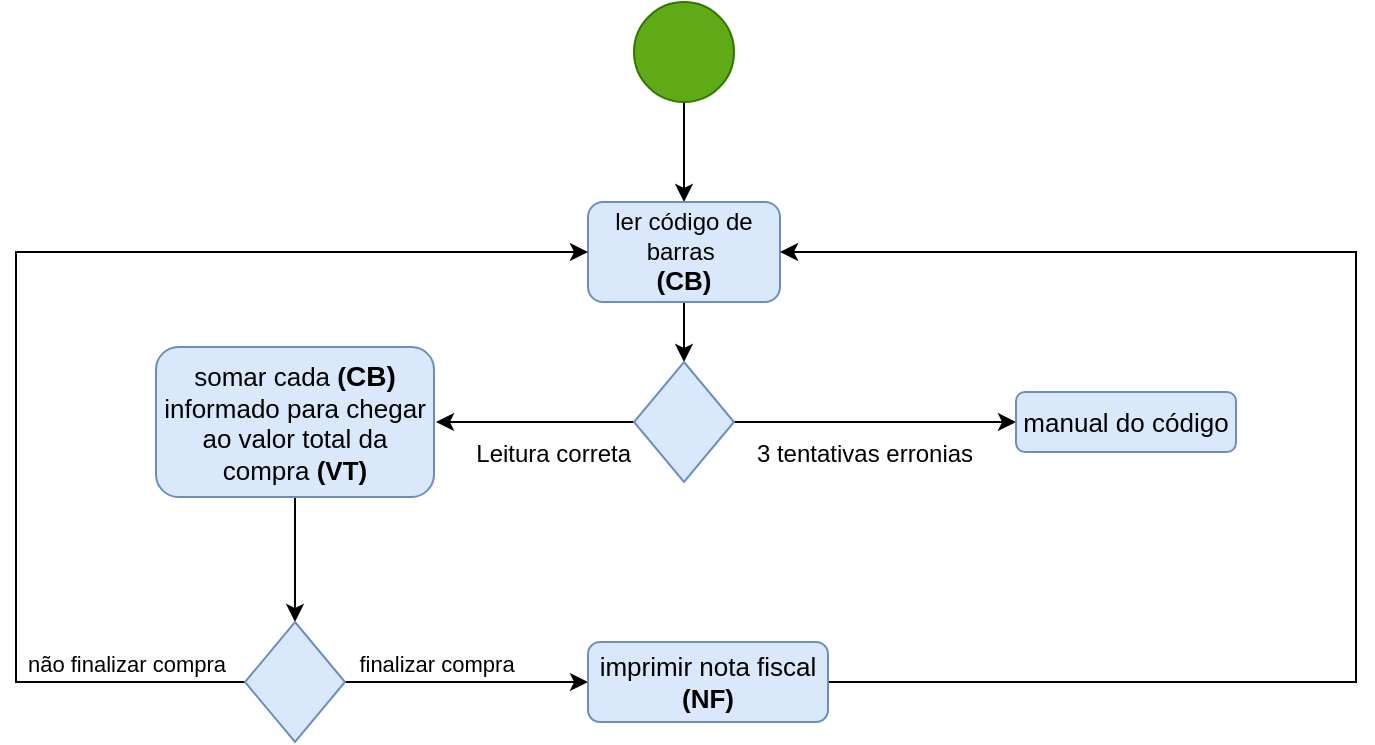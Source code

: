 <mxfile version="16.6.6" type="device"><diagram id="DVr0q1MuDcBwqwmvlMzb" name="Page-1"><mxGraphModel dx="942" dy="582" grid="1" gridSize="10" guides="1" tooltips="1" connect="1" arrows="1" fold="1" page="1" pageScale="1" pageWidth="827" pageHeight="1169" math="0" shadow="0"><root><mxCell id="0"/><mxCell id="1" parent="0"/><mxCell id="Yztg1os7zsSuGXM4dyhe-3" style="edgeStyle=orthogonalEdgeStyle;rounded=0;orthogonalLoop=1;jettySize=auto;html=1;entryX=0.5;entryY=0;entryDx=0;entryDy=0;" edge="1" parent="1" source="Yztg1os7zsSuGXM4dyhe-1" target="Yztg1os7zsSuGXM4dyhe-2"><mxGeometry relative="1" as="geometry"/></mxCell><mxCell id="Yztg1os7zsSuGXM4dyhe-1" value="" style="ellipse;whiteSpace=wrap;html=1;aspect=fixed;fillColor=#60a917;fontColor=#ffffff;strokeColor=#2D7600;" vertex="1" parent="1"><mxGeometry x="389" y="50" width="50" height="50" as="geometry"/></mxCell><mxCell id="Yztg1os7zsSuGXM4dyhe-5" value="" style="edgeStyle=orthogonalEdgeStyle;rounded=0;orthogonalLoop=1;jettySize=auto;html=1;fontSize=13;" edge="1" parent="1" source="Yztg1os7zsSuGXM4dyhe-2" target="Yztg1os7zsSuGXM4dyhe-4"><mxGeometry relative="1" as="geometry"/></mxCell><mxCell id="Yztg1os7zsSuGXM4dyhe-2" value="ler código de barras&amp;nbsp;&lt;br&gt;&lt;b&gt;&lt;font style=&quot;font-size: 13px&quot;&gt;(CB)&lt;/font&gt;&lt;/b&gt;" style="rounded=1;whiteSpace=wrap;html=1;fillColor=#dae8fc;strokeColor=#6c8ebf;" vertex="1" parent="1"><mxGeometry x="366" y="150" width="96" height="50" as="geometry"/></mxCell><mxCell id="Yztg1os7zsSuGXM4dyhe-11" style="edgeStyle=orthogonalEdgeStyle;rounded=0;orthogonalLoop=1;jettySize=auto;html=1;entryX=0;entryY=0.5;entryDx=0;entryDy=0;fontSize=13;" edge="1" parent="1" source="Yztg1os7zsSuGXM4dyhe-4" target="Yztg1os7zsSuGXM4dyhe-8"><mxGeometry relative="1" as="geometry"/></mxCell><mxCell id="Yztg1os7zsSuGXM4dyhe-16" style="edgeStyle=orthogonalEdgeStyle;rounded=0;orthogonalLoop=1;jettySize=auto;html=1;fontSize=13;" edge="1" parent="1" source="Yztg1os7zsSuGXM4dyhe-4"><mxGeometry relative="1" as="geometry"><mxPoint x="290" y="260" as="targetPoint"/></mxGeometry></mxCell><mxCell id="Yztg1os7zsSuGXM4dyhe-4" value="" style="rhombus;whiteSpace=wrap;html=1;fontSize=13;fillColor=#dae8fc;strokeColor=#6c8ebf;" vertex="1" parent="1"><mxGeometry x="389" y="230" width="50" height="60" as="geometry"/></mxCell><mxCell id="Yztg1os7zsSuGXM4dyhe-6" value="&lt;font style=&quot;font-size: 12px&quot;&gt;Leitura correta&amp;nbsp;&lt;/font&gt;" style="text;html=1;align=center;verticalAlign=middle;resizable=0;points=[];autosize=1;strokeColor=none;fillColor=none;fontSize=13;" vertex="1" parent="1"><mxGeometry x="300" y="265" width="100" height="20" as="geometry"/></mxCell><mxCell id="Yztg1os7zsSuGXM4dyhe-7" value="&lt;font style=&quot;font-size: 12px&quot;&gt;3 tentativas erronias&lt;/font&gt;" style="text;html=1;align=center;verticalAlign=middle;resizable=0;points=[];autosize=1;strokeColor=none;fillColor=none;fontSize=13;" vertex="1" parent="1"><mxGeometry x="444" y="265" width="120" height="20" as="geometry"/></mxCell><mxCell id="Yztg1os7zsSuGXM4dyhe-8" value="manual do código" style="rounded=1;whiteSpace=wrap;html=1;fontSize=13;fillColor=#dae8fc;strokeColor=#6c8ebf;" vertex="1" parent="1"><mxGeometry x="580" y="245" width="110" height="30" as="geometry"/></mxCell><mxCell id="Yztg1os7zsSuGXM4dyhe-18" style="edgeStyle=orthogonalEdgeStyle;rounded=0;orthogonalLoop=1;jettySize=auto;html=1;entryX=0.5;entryY=0;entryDx=0;entryDy=0;fontSize=14;" edge="1" parent="1" source="Yztg1os7zsSuGXM4dyhe-9" target="Yztg1os7zsSuGXM4dyhe-17"><mxGeometry relative="1" as="geometry"/></mxCell><mxCell id="Yztg1os7zsSuGXM4dyhe-9" value="somar cada&lt;b&gt; (&lt;font style=&quot;font-size: 14px&quot;&gt;CB)&lt;/font&gt;&lt;/b&gt; informado para chegar ao valor total da compra &lt;b&gt;(VT)&lt;/b&gt;" style="rounded=1;whiteSpace=wrap;html=1;fontSize=13;fillColor=#dae8fc;strokeColor=#6c8ebf;" vertex="1" parent="1"><mxGeometry x="150" y="222.5" width="139" height="75" as="geometry"/></mxCell><mxCell id="Yztg1os7zsSuGXM4dyhe-23" style="edgeStyle=orthogonalEdgeStyle;rounded=0;orthogonalLoop=1;jettySize=auto;html=1;entryX=0;entryY=0.5;entryDx=0;entryDy=0;fontSize=14;" edge="1" parent="1" source="Yztg1os7zsSuGXM4dyhe-17" target="Yztg1os7zsSuGXM4dyhe-2"><mxGeometry relative="1" as="geometry"><Array as="points"><mxPoint x="80" y="390"/><mxPoint x="80" y="175"/></Array></mxGeometry></mxCell><mxCell id="Yztg1os7zsSuGXM4dyhe-25" style="edgeStyle=orthogonalEdgeStyle;rounded=0;orthogonalLoop=1;jettySize=auto;html=1;entryX=0;entryY=0.5;entryDx=0;entryDy=0;fontSize=11;" edge="1" parent="1" source="Yztg1os7zsSuGXM4dyhe-17" target="Yztg1os7zsSuGXM4dyhe-24"><mxGeometry relative="1" as="geometry"/></mxCell><mxCell id="Yztg1os7zsSuGXM4dyhe-17" value="" style="rhombus;whiteSpace=wrap;html=1;fontSize=13;fillColor=#dae8fc;strokeColor=#6c8ebf;" vertex="1" parent="1"><mxGeometry x="194.5" y="360" width="50" height="60" as="geometry"/></mxCell><mxCell id="Yztg1os7zsSuGXM4dyhe-21" value="&lt;font style=&quot;font-size: 11px&quot;&gt;finalizar compra&lt;/font&gt;" style="text;html=1;align=center;verticalAlign=middle;resizable=0;points=[];autosize=1;strokeColor=none;fillColor=none;fontSize=14;" vertex="1" parent="1"><mxGeometry x="244.5" y="370" width="90" height="20" as="geometry"/></mxCell><mxCell id="Yztg1os7zsSuGXM4dyhe-22" value="&lt;font style=&quot;font-size: 11px&quot;&gt;não finalizar compra&lt;/font&gt;" style="text;html=1;align=center;verticalAlign=middle;resizable=0;points=[];autosize=1;strokeColor=none;fillColor=none;fontSize=14;" vertex="1" parent="1"><mxGeometry x="79.5" y="370" width="110" height="20" as="geometry"/></mxCell><mxCell id="Yztg1os7zsSuGXM4dyhe-28" style="edgeStyle=orthogonalEdgeStyle;rounded=0;orthogonalLoop=1;jettySize=auto;html=1;entryX=1;entryY=0.5;entryDx=0;entryDy=0;fontSize=13;" edge="1" parent="1" source="Yztg1os7zsSuGXM4dyhe-24" target="Yztg1os7zsSuGXM4dyhe-2"><mxGeometry relative="1" as="geometry"><Array as="points"><mxPoint x="750" y="390"/><mxPoint x="750" y="175"/></Array></mxGeometry></mxCell><mxCell id="Yztg1os7zsSuGXM4dyhe-24" value="&lt;font style=&quot;font-size: 13px&quot;&gt;imprimir nota fiscal&lt;br&gt;&lt;b&gt;(NF)&lt;/b&gt;&lt;br&gt;&lt;/font&gt;" style="rounded=1;whiteSpace=wrap;html=1;fontSize=11;fillColor=#dae8fc;strokeColor=#6c8ebf;" vertex="1" parent="1"><mxGeometry x="366" y="370" width="120" height="40" as="geometry"/></mxCell></root></mxGraphModel></diagram></mxfile>